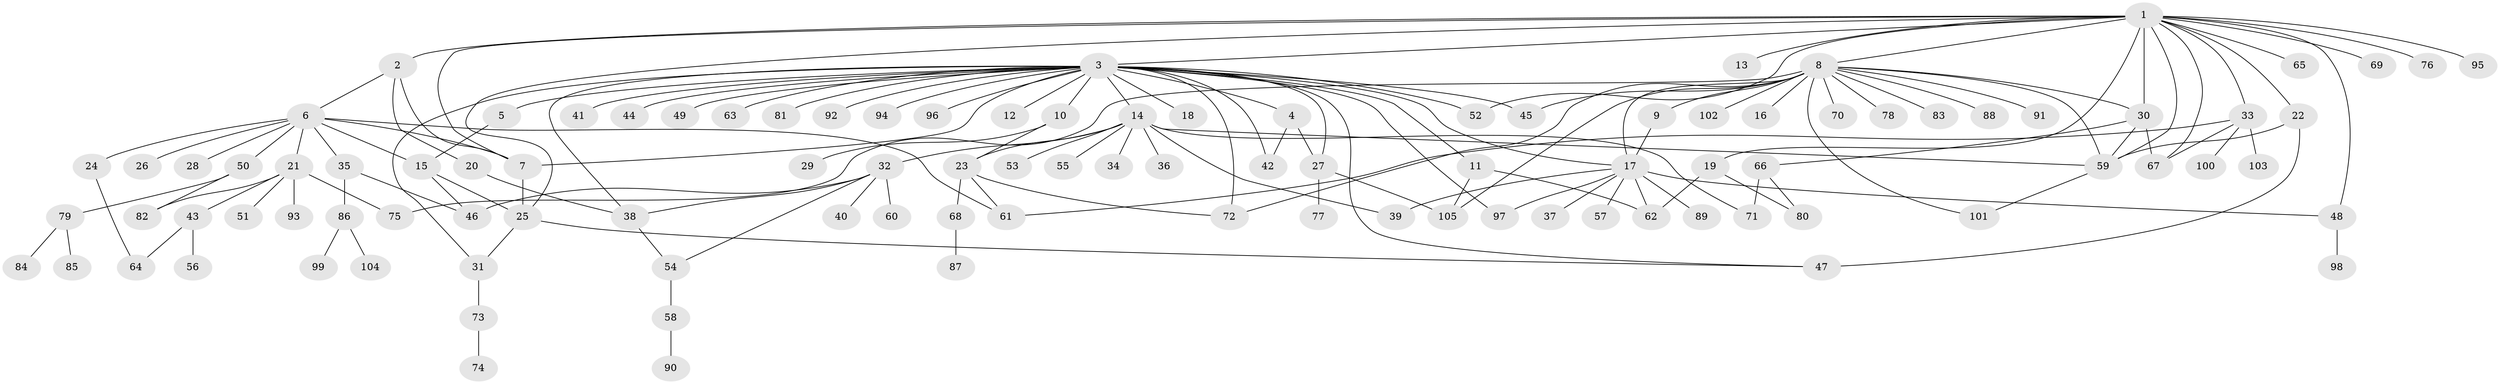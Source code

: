 // original degree distribution, {21: 0.006711409395973154, 5: 0.026845637583892617, 30: 0.006711409395973154, 4: 0.087248322147651, 3: 0.09395973154362416, 11: 0.013422818791946308, 6: 0.03355704697986577, 2: 0.2080536912751678, 19: 0.006711409395973154, 1: 0.4966442953020134, 12: 0.006711409395973154, 7: 0.013422818791946308}
// Generated by graph-tools (version 1.1) at 2025/50/03/04/25 22:50:29]
// undirected, 105 vertices, 149 edges
graph export_dot {
  node [color=gray90,style=filled];
  1;
  2;
  3;
  4;
  5;
  6;
  7;
  8;
  9;
  10;
  11;
  12;
  13;
  14;
  15;
  16;
  17;
  18;
  19;
  20;
  21;
  22;
  23;
  24;
  25;
  26;
  27;
  28;
  29;
  30;
  31;
  32;
  33;
  34;
  35;
  36;
  37;
  38;
  39;
  40;
  41;
  42;
  43;
  44;
  45;
  46;
  47;
  48;
  49;
  50;
  51;
  52;
  53;
  54;
  55;
  56;
  57;
  58;
  59;
  60;
  61;
  62;
  63;
  64;
  65;
  66;
  67;
  68;
  69;
  70;
  71;
  72;
  73;
  74;
  75;
  76;
  77;
  78;
  79;
  80;
  81;
  82;
  83;
  84;
  85;
  86;
  87;
  88;
  89;
  90;
  91;
  92;
  93;
  94;
  95;
  96;
  97;
  98;
  99;
  100;
  101;
  102;
  103;
  104;
  105;
  1 -- 2 [weight=2.0];
  1 -- 3 [weight=1.0];
  1 -- 7 [weight=1.0];
  1 -- 8 [weight=1.0];
  1 -- 13 [weight=1.0];
  1 -- 19 [weight=1.0];
  1 -- 22 [weight=1.0];
  1 -- 25 [weight=1.0];
  1 -- 30 [weight=1.0];
  1 -- 33 [weight=1.0];
  1 -- 48 [weight=1.0];
  1 -- 52 [weight=1.0];
  1 -- 59 [weight=1.0];
  1 -- 65 [weight=1.0];
  1 -- 67 [weight=1.0];
  1 -- 69 [weight=1.0];
  1 -- 76 [weight=1.0];
  1 -- 95 [weight=1.0];
  2 -- 6 [weight=1.0];
  2 -- 7 [weight=1.0];
  2 -- 20 [weight=1.0];
  3 -- 4 [weight=2.0];
  3 -- 5 [weight=1.0];
  3 -- 7 [weight=1.0];
  3 -- 10 [weight=1.0];
  3 -- 11 [weight=1.0];
  3 -- 12 [weight=1.0];
  3 -- 14 [weight=1.0];
  3 -- 17 [weight=1.0];
  3 -- 18 [weight=1.0];
  3 -- 27 [weight=1.0];
  3 -- 31 [weight=1.0];
  3 -- 38 [weight=1.0];
  3 -- 41 [weight=1.0];
  3 -- 42 [weight=1.0];
  3 -- 44 [weight=1.0];
  3 -- 45 [weight=1.0];
  3 -- 47 [weight=1.0];
  3 -- 49 [weight=1.0];
  3 -- 52 [weight=1.0];
  3 -- 63 [weight=1.0];
  3 -- 72 [weight=1.0];
  3 -- 81 [weight=1.0];
  3 -- 92 [weight=1.0];
  3 -- 94 [weight=1.0];
  3 -- 96 [weight=1.0];
  3 -- 97 [weight=1.0];
  4 -- 27 [weight=1.0];
  4 -- 42 [weight=1.0];
  5 -- 15 [weight=1.0];
  6 -- 7 [weight=1.0];
  6 -- 15 [weight=1.0];
  6 -- 21 [weight=1.0];
  6 -- 24 [weight=1.0];
  6 -- 26 [weight=1.0];
  6 -- 28 [weight=1.0];
  6 -- 35 [weight=1.0];
  6 -- 50 [weight=1.0];
  6 -- 61 [weight=1.0];
  7 -- 25 [weight=1.0];
  8 -- 9 [weight=1.0];
  8 -- 16 [weight=1.0];
  8 -- 17 [weight=1.0];
  8 -- 30 [weight=1.0];
  8 -- 45 [weight=1.0];
  8 -- 59 [weight=1.0];
  8 -- 70 [weight=1.0];
  8 -- 72 [weight=1.0];
  8 -- 75 [weight=1.0];
  8 -- 78 [weight=1.0];
  8 -- 83 [weight=1.0];
  8 -- 88 [weight=1.0];
  8 -- 91 [weight=1.0];
  8 -- 101 [weight=1.0];
  8 -- 102 [weight=1.0];
  8 -- 105 [weight=1.0];
  9 -- 17 [weight=1.0];
  10 -- 23 [weight=1.0];
  10 -- 29 [weight=1.0];
  11 -- 62 [weight=1.0];
  11 -- 105 [weight=1.0];
  14 -- 23 [weight=1.0];
  14 -- 32 [weight=1.0];
  14 -- 34 [weight=1.0];
  14 -- 36 [weight=1.0];
  14 -- 39 [weight=1.0];
  14 -- 53 [weight=1.0];
  14 -- 55 [weight=1.0];
  14 -- 59 [weight=1.0];
  14 -- 71 [weight=1.0];
  15 -- 25 [weight=1.0];
  15 -- 46 [weight=1.0];
  17 -- 37 [weight=1.0];
  17 -- 39 [weight=1.0];
  17 -- 48 [weight=1.0];
  17 -- 57 [weight=1.0];
  17 -- 62 [weight=1.0];
  17 -- 89 [weight=1.0];
  17 -- 97 [weight=1.0];
  19 -- 62 [weight=1.0];
  19 -- 80 [weight=1.0];
  20 -- 38 [weight=1.0];
  21 -- 43 [weight=1.0];
  21 -- 51 [weight=1.0];
  21 -- 75 [weight=1.0];
  21 -- 82 [weight=1.0];
  21 -- 93 [weight=1.0];
  22 -- 47 [weight=2.0];
  22 -- 59 [weight=1.0];
  23 -- 61 [weight=1.0];
  23 -- 68 [weight=1.0];
  23 -- 72 [weight=1.0];
  24 -- 64 [weight=1.0];
  25 -- 31 [weight=1.0];
  25 -- 47 [weight=1.0];
  27 -- 77 [weight=1.0];
  27 -- 105 [weight=1.0];
  30 -- 59 [weight=1.0];
  30 -- 66 [weight=1.0];
  30 -- 67 [weight=1.0];
  31 -- 73 [weight=1.0];
  32 -- 38 [weight=1.0];
  32 -- 40 [weight=1.0];
  32 -- 46 [weight=1.0];
  32 -- 54 [weight=1.0];
  32 -- 60 [weight=1.0];
  33 -- 61 [weight=1.0];
  33 -- 67 [weight=1.0];
  33 -- 100 [weight=1.0];
  33 -- 103 [weight=1.0];
  35 -- 46 [weight=1.0];
  35 -- 86 [weight=1.0];
  38 -- 54 [weight=1.0];
  43 -- 56 [weight=1.0];
  43 -- 64 [weight=1.0];
  48 -- 98 [weight=1.0];
  50 -- 79 [weight=1.0];
  50 -- 82 [weight=1.0];
  54 -- 58 [weight=1.0];
  58 -- 90 [weight=1.0];
  59 -- 101 [weight=1.0];
  66 -- 71 [weight=1.0];
  66 -- 80 [weight=1.0];
  68 -- 87 [weight=1.0];
  73 -- 74 [weight=1.0];
  79 -- 84 [weight=1.0];
  79 -- 85 [weight=1.0];
  86 -- 99 [weight=1.0];
  86 -- 104 [weight=1.0];
}
